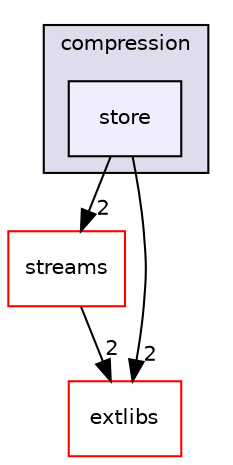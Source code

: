 digraph "source/ZipLib/compression/store" {
  compound=true
  node [ fontsize="10", fontname="Helvetica"];
  edge [ labelfontsize="10", labelfontname="Helvetica"];
  subgraph clusterdir_88ba5bba62e789d30998ea1f89fddce3 {
    graph [ bgcolor="#ddddee", pencolor="black", label="compression" fontname="Helvetica", fontsize="10", URL="dir_88ba5bba62e789d30998ea1f89fddce3.html"]
  dir_ea2547237d766d8ced5a26bd9c413da1 [shape=box, label="store", style="filled", fillcolor="#eeeeff", pencolor="black", URL="dir_ea2547237d766d8ced5a26bd9c413da1.html"];
  }
  dir_728595c2f89aab01807221efb26b483f [shape=box label="streams" fillcolor="white" style="filled" color="red" URL="dir_728595c2f89aab01807221efb26b483f.html"];
  dir_9b5008529e996f99093986af23fc1ea4 [shape=box label="extlibs" fillcolor="white" style="filled" color="red" URL="dir_9b5008529e996f99093986af23fc1ea4.html"];
  dir_ea2547237d766d8ced5a26bd9c413da1->dir_728595c2f89aab01807221efb26b483f [headlabel="2", labeldistance=1.5 headhref="dir_000011_000020.html"];
  dir_ea2547237d766d8ced5a26bd9c413da1->dir_9b5008529e996f99093986af23fc1ea4 [headlabel="2", labeldistance=1.5 headhref="dir_000011_000013.html"];
  dir_728595c2f89aab01807221efb26b483f->dir_9b5008529e996f99093986af23fc1ea4 [headlabel="2", labeldistance=1.5 headhref="dir_000020_000013.html"];
}
